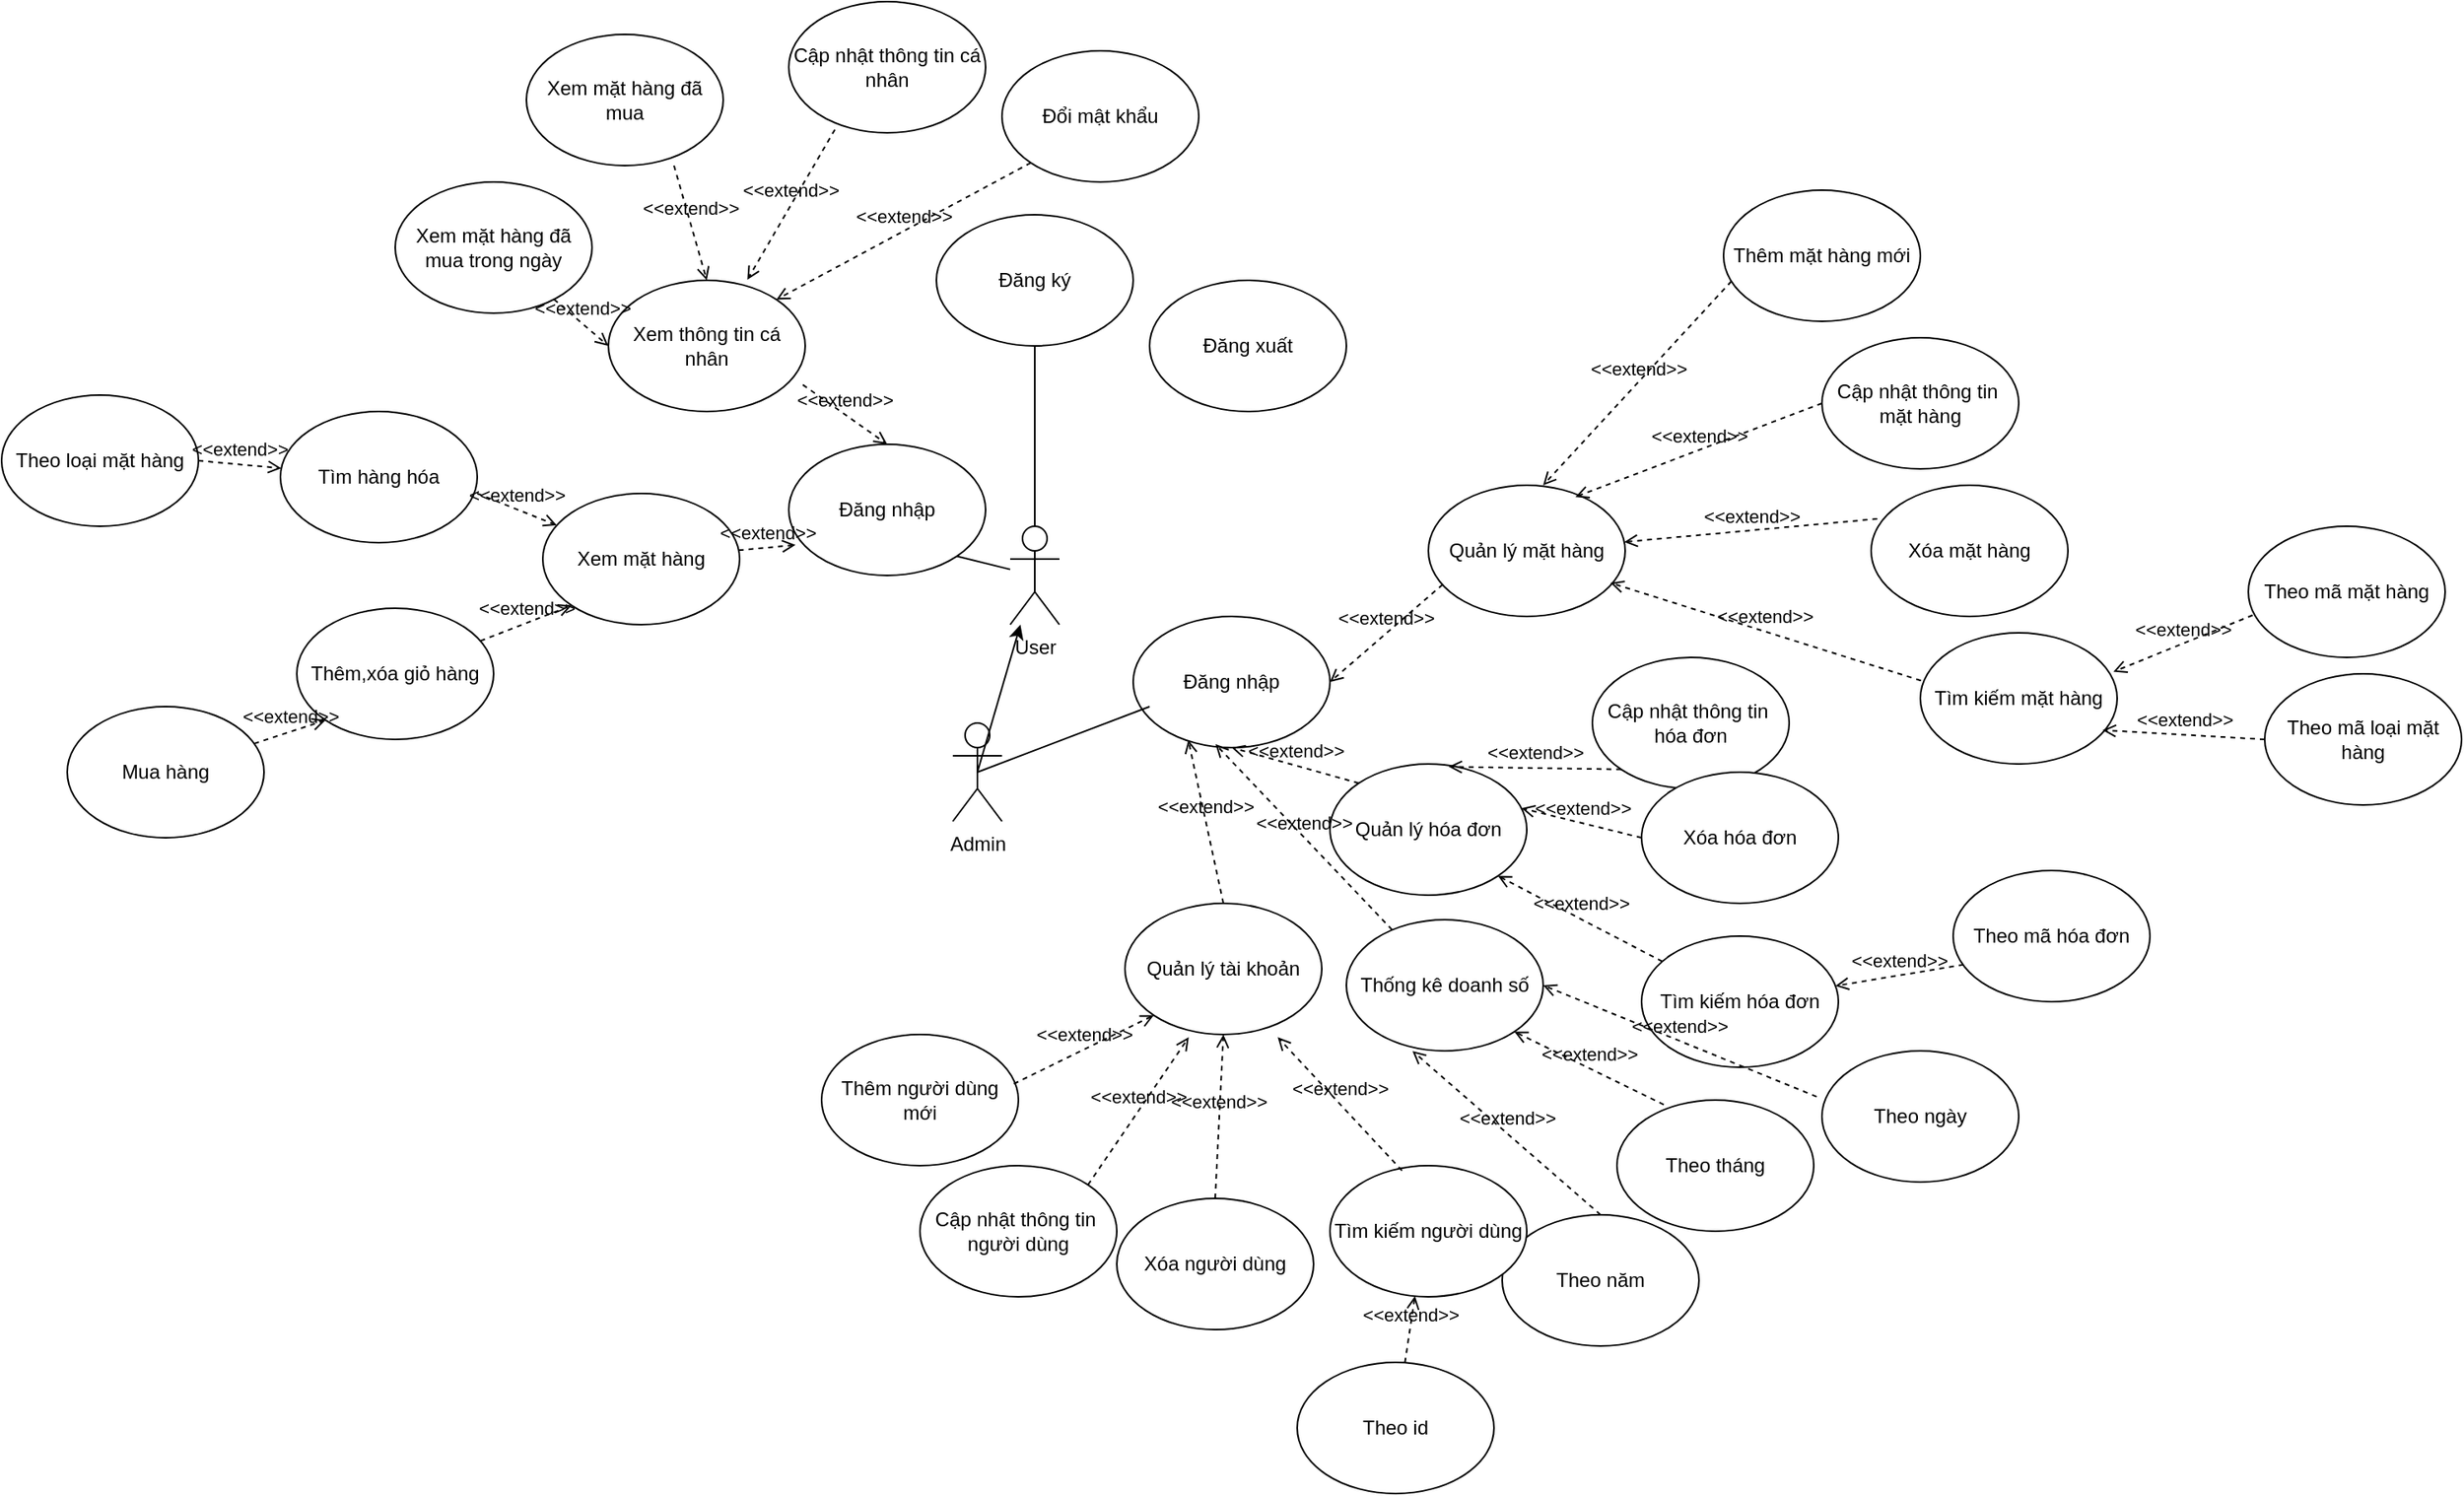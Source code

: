 <mxfile version="24.7.1" type="google">
  <diagram name="Trang-1" id="83mvzrKIz5PRBnbq33DL">
    <mxGraphModel dx="2327" dy="589" grid="1" gridSize="10" guides="1" tooltips="1" connect="1" arrows="1" fold="1" page="1" pageScale="1" pageWidth="850" pageHeight="1100" math="0" shadow="0">
      <root>
        <mxCell id="0" />
        <mxCell id="1" parent="0" />
        <mxCell id="FAh-kvA47AFRfLa0lMMF-1" value="Admin" style="shape=umlActor;verticalLabelPosition=bottom;verticalAlign=top;html=1;outlineConnect=0;" parent="1" vertex="1">
          <mxGeometry x="330" y="460" width="30" height="60" as="geometry" />
        </mxCell>
        <mxCell id="FAh-kvA47AFRfLa0lMMF-2" value="User" style="shape=umlActor;verticalLabelPosition=bottom;verticalAlign=top;html=1;outlineConnect=0;" parent="1" vertex="1">
          <mxGeometry x="365" y="340" width="30" height="60" as="geometry" />
        </mxCell>
        <mxCell id="FAh-kvA47AFRfLa0lMMF-5" value="Đăng ký" style="ellipse;whiteSpace=wrap;html=1;" parent="1" vertex="1">
          <mxGeometry x="320" y="150" width="120" height="80" as="geometry" />
        </mxCell>
        <mxCell id="FAh-kvA47AFRfLa0lMMF-6" value="Đăng nhập" style="ellipse;whiteSpace=wrap;html=1;" parent="1" vertex="1">
          <mxGeometry x="230" y="290" width="120" height="80" as="geometry" />
        </mxCell>
        <mxCell id="FAh-kvA47AFRfLa0lMMF-7" value="Xem mặt hàng" style="ellipse;whiteSpace=wrap;html=1;" parent="1" vertex="1">
          <mxGeometry x="80" y="320" width="120" height="80" as="geometry" />
        </mxCell>
        <mxCell id="FAh-kvA47AFRfLa0lMMF-8" value="Mua hàng" style="ellipse;whiteSpace=wrap;html=1;" parent="1" vertex="1">
          <mxGeometry x="-210" y="450" width="120" height="80" as="geometry" />
        </mxCell>
        <mxCell id="FAh-kvA47AFRfLa0lMMF-9" value="Tìm hàng hóa" style="ellipse;whiteSpace=wrap;html=1;" parent="1" vertex="1">
          <mxGeometry x="-80" y="270" width="120" height="80" as="geometry" />
        </mxCell>
        <mxCell id="FAh-kvA47AFRfLa0lMMF-10" value="Theo loại mặt hàng" style="ellipse;whiteSpace=wrap;html=1;" parent="1" vertex="1">
          <mxGeometry x="-250" y="260" width="120" height="80" as="geometry" />
        </mxCell>
        <mxCell id="FAh-kvA47AFRfLa0lMMF-12" value="Thêm,xóa giỏ hàng" style="ellipse;whiteSpace=wrap;html=1;" parent="1" vertex="1">
          <mxGeometry x="-70" y="390" width="120" height="80" as="geometry" />
        </mxCell>
        <mxCell id="FAh-kvA47AFRfLa0lMMF-13" value="Xem thông tin cá nhân" style="ellipse;whiteSpace=wrap;html=1;" parent="1" vertex="1">
          <mxGeometry x="120" y="190" width="120" height="80" as="geometry" />
        </mxCell>
        <mxCell id="FAh-kvA47AFRfLa0lMMF-14" value="Cập nhật thông tin cá nhân" style="ellipse;whiteSpace=wrap;html=1;" parent="1" vertex="1">
          <mxGeometry x="230" y="20" width="120" height="80" as="geometry" />
        </mxCell>
        <mxCell id="FAh-kvA47AFRfLa0lMMF-15" value="Xem mặt hàng đã mua" style="ellipse;whiteSpace=wrap;html=1;" parent="1" vertex="1">
          <mxGeometry x="70" y="40" width="120" height="80" as="geometry" />
        </mxCell>
        <mxCell id="FAh-kvA47AFRfLa0lMMF-16" value="Xem mặt hàng đã mua trong ngày" style="ellipse;whiteSpace=wrap;html=1;" parent="1" vertex="1">
          <mxGeometry x="-10" y="130" width="120" height="80" as="geometry" />
        </mxCell>
        <mxCell id="FAh-kvA47AFRfLa0lMMF-17" value="Đổi mật khẩu" style="ellipse;whiteSpace=wrap;html=1;" parent="1" vertex="1">
          <mxGeometry x="360" y="50" width="120" height="80" as="geometry" />
        </mxCell>
        <mxCell id="FAh-kvA47AFRfLa0lMMF-19" value="Quản lý mặt hàng" style="ellipse;whiteSpace=wrap;html=1;" parent="1" vertex="1">
          <mxGeometry x="620" y="315" width="120" height="80" as="geometry" />
        </mxCell>
        <mxCell id="FAh-kvA47AFRfLa0lMMF-20" value="Quản lý hóa đơn" style="ellipse;whiteSpace=wrap;html=1;" parent="1" vertex="1">
          <mxGeometry x="560" y="485" width="120" height="80" as="geometry" />
        </mxCell>
        <mxCell id="FAh-kvA47AFRfLa0lMMF-21" value="Đăng xuất" style="ellipse;whiteSpace=wrap;html=1;" parent="1" vertex="1">
          <mxGeometry x="450" y="190" width="120" height="80" as="geometry" />
        </mxCell>
        <mxCell id="FAh-kvA47AFRfLa0lMMF-22" value="Quản lý tài khoản" style="ellipse;whiteSpace=wrap;html=1;" parent="1" vertex="1">
          <mxGeometry x="435" y="570" width="120" height="80" as="geometry" />
        </mxCell>
        <mxCell id="FAh-kvA47AFRfLa0lMMF-24" value="Thêm mặt hàng mới" style="ellipse;whiteSpace=wrap;html=1;" parent="1" vertex="1">
          <mxGeometry x="800" y="135" width="120" height="80" as="geometry" />
        </mxCell>
        <mxCell id="FAh-kvA47AFRfLa0lMMF-25" value="Cập nhật thông tin&amp;nbsp; mặt hàng" style="ellipse;whiteSpace=wrap;html=1;" parent="1" vertex="1">
          <mxGeometry x="860" y="225" width="120" height="80" as="geometry" />
        </mxCell>
        <mxCell id="FAh-kvA47AFRfLa0lMMF-26" value="Xóa mặt hàng" style="ellipse;whiteSpace=wrap;html=1;" parent="1" vertex="1">
          <mxGeometry x="890" y="315" width="120" height="80" as="geometry" />
        </mxCell>
        <mxCell id="FAh-kvA47AFRfLa0lMMF-27" value="Tìm kiếm mặt hàng" style="ellipse;whiteSpace=wrap;html=1;" parent="1" vertex="1">
          <mxGeometry x="920" y="405" width="120" height="80" as="geometry" />
        </mxCell>
        <mxCell id="FAh-kvA47AFRfLa0lMMF-28" value="Theo mã mặt hàng" style="ellipse;whiteSpace=wrap;html=1;" parent="1" vertex="1">
          <mxGeometry x="1120" y="340" width="120" height="80" as="geometry" />
        </mxCell>
        <mxCell id="FAh-kvA47AFRfLa0lMMF-29" value="Cập nhật thông tin&amp;nbsp; hóa đơn" style="ellipse;whiteSpace=wrap;html=1;" parent="1" vertex="1">
          <mxGeometry x="720" y="420" width="120" height="80" as="geometry" />
        </mxCell>
        <mxCell id="FAh-kvA47AFRfLa0lMMF-30" value="Xóa hóa đơn" style="ellipse;whiteSpace=wrap;html=1;" parent="1" vertex="1">
          <mxGeometry x="750" y="490" width="120" height="80" as="geometry" />
        </mxCell>
        <mxCell id="FAh-kvA47AFRfLa0lMMF-31" value="Tìm kiếm hóa đơn" style="ellipse;whiteSpace=wrap;html=1;" parent="1" vertex="1">
          <mxGeometry x="750" y="590" width="120" height="80" as="geometry" />
        </mxCell>
        <mxCell id="FAh-kvA47AFRfLa0lMMF-32" value="Theo mã hóa đơn" style="ellipse;whiteSpace=wrap;html=1;" parent="1" vertex="1">
          <mxGeometry x="940" y="550" width="120" height="80" as="geometry" />
        </mxCell>
        <mxCell id="FAh-kvA47AFRfLa0lMMF-33" value="Thống kê doanh số" style="ellipse;whiteSpace=wrap;html=1;" parent="1" vertex="1">
          <mxGeometry x="570" y="580" width="120" height="80" as="geometry" />
        </mxCell>
        <mxCell id="FAh-kvA47AFRfLa0lMMF-34" value="Theo ngày&lt;span style=&quot;color: rgba(0, 0, 0, 0); font-family: monospace; font-size: 0px; text-align: start; text-wrap: nowrap;&quot;&gt;%3CmxGraphModel%3E%3Croot%3E%3CmxCell%20id%3D%220%22%2F%3E%3CmxCell%20id%3D%221%22%20parent%3D%220%22%2F%3E%3CmxCell%20id%3D%222%22%20value%3D%22Th%E1%BB%91ng%20k%C3%AA%20doanh%20s%E1%BB%91%22%20style%3D%22ellipse%3BwhiteSpace%3Dwrap%3Bhtml%3D1%3B%22%20vertex%3D%221%22%20parent%3D%221%22%3E%3CmxGeometry%20x%3D%22650%22%20y%3D%22690%22%20width%3D%22120%22%20height%3D%2280%22%20as%3D%22geometry%22%2F%3E%3C%2FmxCell%3E%3C%2Froot%3E%3C%2FmxGraphModel%3E&lt;/span&gt;" style="ellipse;whiteSpace=wrap;html=1;" parent="1" vertex="1">
          <mxGeometry x="860" y="660" width="120" height="80" as="geometry" />
        </mxCell>
        <mxCell id="FAh-kvA47AFRfLa0lMMF-35" value="Theo tháng&lt;span style=&quot;color: rgba(0, 0, 0, 0); font-family: monospace; font-size: 0px; text-align: start; text-wrap: nowrap;&quot;&gt;%3CmxGraphModel%3E%3Croot%3E%3CmxCell%20id%3D%220%22%2F%3E%3CmxCell%20id%3D%221%22%20parent%3D%220%22%2F%3E%3CmxCell%20id%3D%222%22%20value%3D%22Th%E1%BB%91ng%20k%C3%AA%20doanh%20s%E1%BB%91%22%20style%3D%22ellipse%3BwhiteSpace%3Dwrap%3Bhtml%3D1%3B%22%20vertex%3D%221%22%20parent%3D%221%22%3E%3CmxGeometry%20x%3D%22650%22%20y%3D%22690%22%20width%3D%22120%22%20height%3D%2280%22%20as%3D%22geometry%22%2F%3E%3C%2FmxCell%3E%3C%2Froot%3E%3C%2FmxGraphModel%3&lt;/span&gt;" style="ellipse;whiteSpace=wrap;html=1;" parent="1" vertex="1">
          <mxGeometry x="735" y="690" width="120" height="80" as="geometry" />
        </mxCell>
        <mxCell id="FAh-kvA47AFRfLa0lMMF-36" value="Theo năm&lt;span style=&quot;color: rgba(0, 0, 0, 0); font-family: monospace; font-size: 0px; text-align: start; text-wrap: nowrap;&quot;&gt;%3CmxGraphModel%3E%3Croot%3E%3CmxCell%20id%3D%220%22%2F%3E%3CmxCell%20id%3D%221%22%20parent%3D%220%22%2F%3E%3CmxCell%20id%3D%222%22%20value%3D%22Th%E1%BB%91ng%20k%C3%AA%20doanh%20s%E1%BB%91%22%20style%3D%22ellipse%3BwhiteSpace%3Dwrap%3Bhtml%3D1%3B%22%20vertex%3D%221%22%20parent%3D%221%22%3E%3CmxGeometry%20x%3D%22650%22%20y%3D%22690%22%20width%3D%22120%22%20height%3D%2280%22%20as%3D%22geometry%22%2F%3E%3C%2FmxCell%3E%3C%2Froot%3E%3C%2FmxGraphModel&lt;/span&gt;" style="ellipse;whiteSpace=wrap;html=1;" parent="1" vertex="1">
          <mxGeometry x="665" y="760" width="120" height="80" as="geometry" />
        </mxCell>
        <mxCell id="FAh-kvA47AFRfLa0lMMF-37" value="Thêm người dùng mới" style="ellipse;whiteSpace=wrap;html=1;" parent="1" vertex="1">
          <mxGeometry x="250" y="650" width="120" height="80" as="geometry" />
        </mxCell>
        <mxCell id="FAh-kvA47AFRfLa0lMMF-38" value="Cập nhật thông tin&amp;nbsp; người dùng" style="ellipse;whiteSpace=wrap;html=1;" parent="1" vertex="1">
          <mxGeometry x="310" y="730" width="120" height="80" as="geometry" />
        </mxCell>
        <mxCell id="FAh-kvA47AFRfLa0lMMF-39" value="Xóa người dùng" style="ellipse;whiteSpace=wrap;html=1;" parent="1" vertex="1">
          <mxGeometry x="430" y="750" width="120" height="80" as="geometry" />
        </mxCell>
        <mxCell id="FAh-kvA47AFRfLa0lMMF-40" value="Tìm kiếm người dùng" style="ellipse;whiteSpace=wrap;html=1;" parent="1" vertex="1">
          <mxGeometry x="560" y="730" width="120" height="80" as="geometry" />
        </mxCell>
        <mxCell id="FAh-kvA47AFRfLa0lMMF-41" value="Theo id" style="ellipse;whiteSpace=wrap;html=1;" parent="1" vertex="1">
          <mxGeometry x="540" y="850" width="120" height="80" as="geometry" />
        </mxCell>
        <mxCell id="FAh-kvA47AFRfLa0lMMF-42" value="" style="endArrow=classic;html=1;rounded=0;exitX=0.5;exitY=0.5;exitDx=0;exitDy=0;exitPerimeter=0;" parent="1" source="FAh-kvA47AFRfLa0lMMF-1" target="FAh-kvA47AFRfLa0lMMF-2" edge="1">
          <mxGeometry width="50" height="50" relative="1" as="geometry">
            <mxPoint x="450" y="490" as="sourcePoint" />
            <mxPoint x="305" y="410" as="targetPoint" />
          </mxGeometry>
        </mxCell>
        <mxCell id="FAh-kvA47AFRfLa0lMMF-43" value="Đăng nhập" style="ellipse;whiteSpace=wrap;html=1;" parent="1" vertex="1">
          <mxGeometry x="440" y="395" width="120" height="80" as="geometry" />
        </mxCell>
        <mxCell id="FAh-kvA47AFRfLa0lMMF-45" value="" style="endArrow=none;html=1;rounded=0;exitX=0.5;exitY=0.5;exitDx=0;exitDy=0;exitPerimeter=0;" parent="1" source="FAh-kvA47AFRfLa0lMMF-1" edge="1">
          <mxGeometry width="50" height="50" relative="1" as="geometry">
            <mxPoint x="400" y="500" as="sourcePoint" />
            <mxPoint x="450" y="450" as="targetPoint" />
          </mxGeometry>
        </mxCell>
        <mxCell id="FAh-kvA47AFRfLa0lMMF-47" value="&amp;lt;&amp;lt;extend&amp;gt;&amp;gt;" style="html=1;verticalAlign=bottom;labelBackgroundColor=none;endArrow=open;endFill=0;dashed=1;rounded=0;exitX=0.5;exitY=0;exitDx=0;exitDy=0;entryX=0.28;entryY=0.942;entryDx=0;entryDy=0;entryPerimeter=0;" parent="1" source="FAh-kvA47AFRfLa0lMMF-22" target="FAh-kvA47AFRfLa0lMMF-43" edge="1">
          <mxGeometry width="160" relative="1" as="geometry">
            <mxPoint x="380" y="550" as="sourcePoint" />
            <mxPoint x="480" y="480" as="targetPoint" />
          </mxGeometry>
        </mxCell>
        <mxCell id="FAh-kvA47AFRfLa0lMMF-48" value="&amp;lt;&amp;lt;extend&amp;gt;&amp;gt;" style="html=1;verticalAlign=bottom;labelBackgroundColor=none;endArrow=open;endFill=0;dashed=1;rounded=0;exitX=0;exitY=0;exitDx=0;exitDy=0;entryX=0.5;entryY=1;entryDx=0;entryDy=0;" parent="1" source="FAh-kvA47AFRfLa0lMMF-20" target="FAh-kvA47AFRfLa0lMMF-43" edge="1">
          <mxGeometry width="160" relative="1" as="geometry">
            <mxPoint x="531" y="570" as="sourcePoint" />
            <mxPoint x="580" y="460" as="targetPoint" />
          </mxGeometry>
        </mxCell>
        <mxCell id="FAh-kvA47AFRfLa0lMMF-49" value="&amp;lt;&amp;lt;extend&amp;gt;&amp;gt;" style="html=1;verticalAlign=bottom;labelBackgroundColor=none;endArrow=open;endFill=0;dashed=1;rounded=0;exitX=0.073;exitY=0.756;exitDx=0;exitDy=0;entryX=1;entryY=0.5;entryDx=0;entryDy=0;exitPerimeter=0;" parent="1" source="FAh-kvA47AFRfLa0lMMF-19" target="FAh-kvA47AFRfLa0lMMF-43" edge="1">
          <mxGeometry width="160" relative="1" as="geometry">
            <mxPoint x="660" y="507" as="sourcePoint" />
            <mxPoint x="582" y="430" as="targetPoint" />
          </mxGeometry>
        </mxCell>
        <mxCell id="FAh-kvA47AFRfLa0lMMF-50" value="&amp;lt;&amp;lt;extend&amp;gt;&amp;gt;" style="html=1;verticalAlign=bottom;labelBackgroundColor=none;endArrow=open;endFill=0;dashed=1;rounded=0;exitX=0.04;exitY=0.694;exitDx=0;exitDy=0;entryX=0.583;entryY=0;entryDx=0;entryDy=0;exitPerimeter=0;entryPerimeter=0;" parent="1" source="FAh-kvA47AFRfLa0lMMF-24" target="FAh-kvA47AFRfLa0lMMF-19" edge="1">
          <mxGeometry width="160" relative="1" as="geometry">
            <mxPoint x="750" y="255" as="sourcePoint" />
            <mxPoint x="681" y="315" as="targetPoint" />
          </mxGeometry>
        </mxCell>
        <mxCell id="FAh-kvA47AFRfLa0lMMF-51" value="&amp;lt;&amp;lt;extend&amp;gt;&amp;gt;" style="html=1;verticalAlign=bottom;labelBackgroundColor=none;endArrow=open;endFill=0;dashed=1;rounded=0;exitX=0;exitY=0.5;exitDx=0;exitDy=0;entryX=0.747;entryY=0.089;entryDx=0;entryDy=0;entryPerimeter=0;" parent="1" source="FAh-kvA47AFRfLa0lMMF-25" target="FAh-kvA47AFRfLa0lMMF-19" edge="1">
          <mxGeometry width="160" relative="1" as="geometry">
            <mxPoint x="789" y="265" as="sourcePoint" />
            <mxPoint x="720" y="325" as="targetPoint" />
          </mxGeometry>
        </mxCell>
        <mxCell id="FAh-kvA47AFRfLa0lMMF-52" value="&amp;lt;&amp;lt;extend&amp;gt;&amp;gt;" style="html=1;verticalAlign=bottom;labelBackgroundColor=none;endArrow=open;endFill=0;dashed=1;rounded=0;exitX=0.022;exitY=0.678;exitDx=0;exitDy=0;entryX=0.981;entryY=0.297;entryDx=0;entryDy=0;exitPerimeter=0;entryPerimeter=0;" parent="1" source="FAh-kvA47AFRfLa0lMMF-28" target="FAh-kvA47AFRfLa0lMMF-27" edge="1">
          <mxGeometry width="160" relative="1" as="geometry">
            <mxPoint x="1109" y="345" as="sourcePoint" />
            <mxPoint x="1040" y="405" as="targetPoint" />
          </mxGeometry>
        </mxCell>
        <mxCell id="FAh-kvA47AFRfLa0lMMF-53" value="&amp;lt;&amp;lt;extend&amp;gt;&amp;gt;" style="html=1;verticalAlign=bottom;labelBackgroundColor=none;endArrow=open;endFill=0;dashed=1;rounded=0;exitX=0.031;exitY=0.256;exitDx=0;exitDy=0;exitPerimeter=0;" parent="1" source="FAh-kvA47AFRfLa0lMMF-26" target="FAh-kvA47AFRfLa0lMMF-19" edge="1">
          <mxGeometry width="160" relative="1" as="geometry">
            <mxPoint x="809" y="285" as="sourcePoint" />
            <mxPoint x="740" y="345" as="targetPoint" />
          </mxGeometry>
        </mxCell>
        <mxCell id="FAh-kvA47AFRfLa0lMMF-54" value="&amp;lt;&amp;lt;extend&amp;gt;&amp;gt;" style="html=1;verticalAlign=bottom;labelBackgroundColor=none;endArrow=open;endFill=0;dashed=1;rounded=0;exitX=0.003;exitY=0.364;exitDx=0;exitDy=0;entryX=0.925;entryY=0.744;entryDx=0;entryDy=0;exitPerimeter=0;entryPerimeter=0;" parent="1" source="FAh-kvA47AFRfLa0lMMF-27" target="FAh-kvA47AFRfLa0lMMF-19" edge="1">
          <mxGeometry width="160" relative="1" as="geometry">
            <mxPoint x="809" y="340" as="sourcePoint" />
            <mxPoint x="740" y="400" as="targetPoint" />
          </mxGeometry>
        </mxCell>
        <mxCell id="FAh-kvA47AFRfLa0lMMF-55" value="&amp;lt;&amp;lt;extend&amp;gt;&amp;gt;" style="html=1;verticalAlign=bottom;labelBackgroundColor=none;endArrow=open;endFill=0;dashed=1;rounded=0;entryX=0.418;entryY=0.974;entryDx=0;entryDy=0;entryPerimeter=0;" parent="1" source="FAh-kvA47AFRfLa0lMMF-33" target="FAh-kvA47AFRfLa0lMMF-43" edge="1">
          <mxGeometry width="160" relative="1" as="geometry">
            <mxPoint x="555" y="610" as="sourcePoint" />
            <mxPoint x="666" y="630" as="targetPoint" />
          </mxGeometry>
        </mxCell>
        <mxCell id="FAh-kvA47AFRfLa0lMMF-56" value="&amp;lt;&amp;lt;extend&amp;gt;&amp;gt;" style="html=1;verticalAlign=bottom;labelBackgroundColor=none;endArrow=open;endFill=0;dashed=1;rounded=0;entryX=1;entryY=1;entryDx=0;entryDy=0;" parent="1" source="FAh-kvA47AFRfLa0lMMF-31" target="FAh-kvA47AFRfLa0lMMF-20" edge="1">
          <mxGeometry width="160" relative="1" as="geometry">
            <mxPoint x="720" y="654.5" as="sourcePoint" />
            <mxPoint x="688" y="585.5" as="targetPoint" />
          </mxGeometry>
        </mxCell>
        <mxCell id="FAh-kvA47AFRfLa0lMMF-57" value="&amp;lt;&amp;lt;extend&amp;gt;&amp;gt;" style="html=1;verticalAlign=bottom;labelBackgroundColor=none;endArrow=open;endFill=0;dashed=1;rounded=0;entryX=0.973;entryY=0.337;entryDx=0;entryDy=0;exitX=0;exitY=0.5;exitDx=0;exitDy=0;entryPerimeter=0;" parent="1" source="FAh-kvA47AFRfLa0lMMF-30" target="FAh-kvA47AFRfLa0lMMF-20" edge="1">
          <mxGeometry width="160" relative="1" as="geometry">
            <mxPoint x="690" y="559" as="sourcePoint" />
            <mxPoint x="658" y="490" as="targetPoint" />
          </mxGeometry>
        </mxCell>
        <mxCell id="FAh-kvA47AFRfLa0lMMF-58" value="&amp;lt;&amp;lt;extend&amp;gt;&amp;gt;" style="html=1;verticalAlign=bottom;labelBackgroundColor=none;endArrow=open;endFill=0;dashed=1;rounded=0;entryX=0.603;entryY=0.021;entryDx=0;entryDy=0;entryPerimeter=0;exitX=0;exitY=1;exitDx=0;exitDy=0;" parent="1" source="FAh-kvA47AFRfLa0lMMF-29" target="FAh-kvA47AFRfLa0lMMF-20" edge="1">
          <mxGeometry width="160" relative="1" as="geometry">
            <mxPoint x="663" y="580" as="sourcePoint" />
            <mxPoint x="631" y="511" as="targetPoint" />
            <Array as="points" />
          </mxGeometry>
        </mxCell>
        <mxCell id="FAh-kvA47AFRfLa0lMMF-59" value="&amp;lt;&amp;lt;extend&amp;gt;&amp;gt;" style="html=1;verticalAlign=bottom;labelBackgroundColor=none;endArrow=open;endFill=0;dashed=1;rounded=0;exitX=0.053;exitY=0.718;exitDx=0;exitDy=0;exitPerimeter=0;" parent="1" source="FAh-kvA47AFRfLa0lMMF-32" target="FAh-kvA47AFRfLa0lMMF-31" edge="1">
          <mxGeometry width="160" relative="1" as="geometry">
            <mxPoint x="970" y="730" as="sourcePoint" />
            <mxPoint x="1130" y="730" as="targetPoint" />
          </mxGeometry>
        </mxCell>
        <mxCell id="FAh-kvA47AFRfLa0lMMF-60" value="&amp;lt;&amp;lt;extend&amp;gt;&amp;gt;" style="html=1;verticalAlign=bottom;labelBackgroundColor=none;endArrow=open;endFill=0;dashed=1;rounded=0;exitX=0.238;exitY=0.035;exitDx=0;exitDy=0;exitPerimeter=0;entryX=1;entryY=1;entryDx=0;entryDy=0;" parent="1" source="FAh-kvA47AFRfLa0lMMF-35" target="FAh-kvA47AFRfLa0lMMF-33" edge="1">
          <mxGeometry width="160" relative="1" as="geometry">
            <mxPoint x="841" y="730" as="sourcePoint" />
            <mxPoint x="755" y="738" as="targetPoint" />
          </mxGeometry>
        </mxCell>
        <mxCell id="FAh-kvA47AFRfLa0lMMF-61" value="&amp;lt;&amp;lt;extend&amp;gt;&amp;gt;" style="html=1;verticalAlign=bottom;labelBackgroundColor=none;endArrow=open;endFill=0;dashed=1;rounded=0;exitX=-0.027;exitY=0.349;exitDx=0;exitDy=0;exitPerimeter=0;entryX=1;entryY=0.5;entryDx=0;entryDy=0;" parent="1" source="FAh-kvA47AFRfLa0lMMF-34" target="FAh-kvA47AFRfLa0lMMF-33" edge="1">
          <mxGeometry width="160" relative="1" as="geometry">
            <mxPoint x="871" y="676" as="sourcePoint" />
            <mxPoint x="785" y="684" as="targetPoint" />
          </mxGeometry>
        </mxCell>
        <mxCell id="FAh-kvA47AFRfLa0lMMF-62" value="&amp;lt;&amp;lt;extend&amp;gt;&amp;gt;" style="html=1;verticalAlign=bottom;labelBackgroundColor=none;endArrow=open;endFill=0;dashed=1;rounded=0;exitX=0.5;exitY=0;exitDx=0;exitDy=0;entryX=0.336;entryY=1.001;entryDx=0;entryDy=0;entryPerimeter=0;" parent="1" source="FAh-kvA47AFRfLa0lMMF-36" target="FAh-kvA47AFRfLa0lMMF-33" edge="1">
          <mxGeometry width="160" relative="1" as="geometry">
            <mxPoint x="745" y="772" as="sourcePoint" />
            <mxPoint x="659" y="780" as="targetPoint" />
          </mxGeometry>
        </mxCell>
        <mxCell id="FAh-kvA47AFRfLa0lMMF-64" value="&amp;lt;&amp;lt;extend&amp;gt;&amp;gt;" style="html=1;verticalAlign=bottom;labelBackgroundColor=none;endArrow=open;endFill=0;dashed=1;rounded=0;exitX=0.977;exitY=0.376;exitDx=0;exitDy=0;exitPerimeter=0;entryX=0;entryY=1;entryDx=0;entryDy=0;" parent="1" source="FAh-kvA47AFRfLa0lMMF-37" target="FAh-kvA47AFRfLa0lMMF-22" edge="1">
          <mxGeometry width="160" relative="1" as="geometry">
            <mxPoint x="400" y="700" as="sourcePoint" />
            <mxPoint x="560" y="700" as="targetPoint" />
          </mxGeometry>
        </mxCell>
        <mxCell id="FAh-kvA47AFRfLa0lMMF-65" value="&amp;lt;&amp;lt;extend&amp;gt;&amp;gt;" style="html=1;verticalAlign=bottom;labelBackgroundColor=none;endArrow=open;endFill=0;dashed=1;rounded=0;exitX=1;exitY=0;exitDx=0;exitDy=0;entryX=0.324;entryY=1.021;entryDx=0;entryDy=0;entryPerimeter=0;" parent="1" source="FAh-kvA47AFRfLa0lMMF-38" target="FAh-kvA47AFRfLa0lMMF-22" edge="1">
          <mxGeometry width="160" relative="1" as="geometry">
            <mxPoint x="440" y="720" as="sourcePoint" />
            <mxPoint x="600" y="720" as="targetPoint" />
          </mxGeometry>
        </mxCell>
        <mxCell id="FAh-kvA47AFRfLa0lMMF-66" value="&amp;lt;&amp;lt;extend&amp;gt;&amp;gt;" style="html=1;verticalAlign=bottom;labelBackgroundColor=none;endArrow=open;endFill=0;dashed=1;rounded=0;exitX=0.5;exitY=0;exitDx=0;exitDy=0;entryX=0.5;entryY=1;entryDx=0;entryDy=0;" parent="1" source="FAh-kvA47AFRfLa0lMMF-39" target="FAh-kvA47AFRfLa0lMMF-22" edge="1">
          <mxGeometry width="160" relative="1" as="geometry">
            <mxPoint x="510" y="700" as="sourcePoint" />
            <mxPoint x="670" y="700" as="targetPoint" />
          </mxGeometry>
        </mxCell>
        <mxCell id="FAh-kvA47AFRfLa0lMMF-67" value="&amp;lt;&amp;lt;extend&amp;gt;&amp;gt;" style="html=1;verticalAlign=bottom;labelBackgroundColor=none;endArrow=open;endFill=0;dashed=1;rounded=0;exitX=0.366;exitY=0.038;exitDx=0;exitDy=0;exitPerimeter=0;entryX=0.776;entryY=1.021;entryDx=0;entryDy=0;entryPerimeter=0;" parent="1" source="FAh-kvA47AFRfLa0lMMF-40" target="FAh-kvA47AFRfLa0lMMF-22" edge="1">
          <mxGeometry width="160" relative="1" as="geometry">
            <mxPoint x="540" y="720" as="sourcePoint" />
            <mxPoint x="700" y="720" as="targetPoint" />
          </mxGeometry>
        </mxCell>
        <mxCell id="FAh-kvA47AFRfLa0lMMF-68" value="&amp;lt;&amp;lt;extend&amp;gt;&amp;gt;" style="html=1;verticalAlign=bottom;labelBackgroundColor=none;endArrow=open;endFill=0;dashed=1;rounded=0;entryX=0.432;entryY=0.993;entryDx=0;entryDy=0;entryPerimeter=0;" parent="1" source="FAh-kvA47AFRfLa0lMMF-41" target="FAh-kvA47AFRfLa0lMMF-40" edge="1">
          <mxGeometry width="160" relative="1" as="geometry">
            <mxPoint x="610" y="1000" as="sourcePoint" />
            <mxPoint x="770" y="1000" as="targetPoint" />
          </mxGeometry>
        </mxCell>
        <mxCell id="FAh-kvA47AFRfLa0lMMF-70" value="" style="endArrow=none;html=1;rounded=0;exitX=0.5;exitY=0;exitDx=0;exitDy=0;exitPerimeter=0;entryX=0.5;entryY=1;entryDx=0;entryDy=0;" parent="1" source="FAh-kvA47AFRfLa0lMMF-2" target="FAh-kvA47AFRfLa0lMMF-5" edge="1">
          <mxGeometry width="50" height="50" relative="1" as="geometry">
            <mxPoint x="360" y="320" as="sourcePoint" />
            <mxPoint x="465" y="280" as="targetPoint" />
          </mxGeometry>
        </mxCell>
        <mxCell id="FAh-kvA47AFRfLa0lMMF-71" value="" style="endArrow=none;html=1;rounded=0;entryX=1;entryY=1;entryDx=0;entryDy=0;" parent="1" source="FAh-kvA47AFRfLa0lMMF-2" target="FAh-kvA47AFRfLa0lMMF-6" edge="1">
          <mxGeometry width="50" height="50" relative="1" as="geometry">
            <mxPoint x="310" y="450" as="sourcePoint" />
            <mxPoint x="310" y="340" as="targetPoint" />
          </mxGeometry>
        </mxCell>
        <mxCell id="FAh-kvA47AFRfLa0lMMF-72" value="&amp;lt;&amp;lt;extend&amp;gt;&amp;gt;" style="html=1;verticalAlign=bottom;labelBackgroundColor=none;endArrow=open;endFill=0;dashed=1;rounded=0;exitX=0.988;exitY=0.796;exitDx=0;exitDy=0;exitPerimeter=0;entryX=0.5;entryY=0;entryDx=0;entryDy=0;" parent="1" source="FAh-kvA47AFRfLa0lMMF-13" target="FAh-kvA47AFRfLa0lMMF-6" edge="1">
          <mxGeometry width="160" relative="1" as="geometry">
            <mxPoint x="250" y="250" as="sourcePoint" />
            <mxPoint x="410" y="250" as="targetPoint" />
          </mxGeometry>
        </mxCell>
        <mxCell id="FAh-kvA47AFRfLa0lMMF-73" value="&amp;lt;&amp;lt;extend&amp;gt;&amp;gt;" style="html=1;verticalAlign=bottom;labelBackgroundColor=none;endArrow=open;endFill=0;dashed=1;rounded=0;entryX=0.034;entryY=0.768;entryDx=0;entryDy=0;entryPerimeter=0;" parent="1" source="FAh-kvA47AFRfLa0lMMF-7" target="FAh-kvA47AFRfLa0lMMF-6" edge="1">
          <mxGeometry width="160" relative="1" as="geometry">
            <mxPoint x="190" y="430" as="sourcePoint" />
            <mxPoint x="350" y="430" as="targetPoint" />
          </mxGeometry>
        </mxCell>
        <mxCell id="FAh-kvA47AFRfLa0lMMF-74" value="&amp;lt;&amp;lt;extend&amp;gt;&amp;gt;" style="html=1;verticalAlign=bottom;labelBackgroundColor=none;endArrow=open;endFill=0;dashed=1;rounded=0;entryX=0;entryY=1;entryDx=0;entryDy=0;" parent="1" source="FAh-kvA47AFRfLa0lMMF-12" target="FAh-kvA47AFRfLa0lMMF-7" edge="1">
          <mxGeometry width="160" relative="1" as="geometry">
            <mxPoint x="130" y="470" as="sourcePoint" />
            <mxPoint x="290" y="470" as="targetPoint" />
          </mxGeometry>
        </mxCell>
        <mxCell id="FAh-kvA47AFRfLa0lMMF-76" value="&amp;lt;&amp;lt;extend&amp;gt;&amp;gt;" style="html=1;verticalAlign=bottom;labelBackgroundColor=none;endArrow=open;endFill=0;dashed=1;rounded=0;" parent="1" target="FAh-kvA47AFRfLa0lMMF-7" edge="1">
          <mxGeometry width="160" relative="1" as="geometry">
            <mxPoint x="40" y="320" as="sourcePoint" />
            <mxPoint x="200" y="320" as="targetPoint" />
          </mxGeometry>
        </mxCell>
        <mxCell id="FAh-kvA47AFRfLa0lMMF-77" value="&amp;lt;&amp;lt;extend&amp;gt;&amp;gt;" style="html=1;verticalAlign=bottom;labelBackgroundColor=none;endArrow=open;endFill=0;dashed=1;rounded=0;entryX=0;entryY=1;entryDx=0;entryDy=0;" parent="1" source="FAh-kvA47AFRfLa0lMMF-8" target="FAh-kvA47AFRfLa0lMMF-12" edge="1">
          <mxGeometry width="160" relative="1" as="geometry">
            <mxPoint x="-90" y="550" as="sourcePoint" />
            <mxPoint x="70" y="550" as="targetPoint" />
          </mxGeometry>
        </mxCell>
        <mxCell id="FAh-kvA47AFRfLa0lMMF-78" value="&amp;lt;&amp;lt;extend&amp;gt;&amp;gt;" style="html=1;verticalAlign=bottom;labelBackgroundColor=none;endArrow=open;endFill=0;dashed=1;rounded=0;exitX=1;exitY=0.5;exitDx=0;exitDy=0;" parent="1" source="FAh-kvA47AFRfLa0lMMF-10" target="FAh-kvA47AFRfLa0lMMF-9" edge="1">
          <mxGeometry width="160" relative="1" as="geometry">
            <mxPoint x="-120" y="210" as="sourcePoint" />
            <mxPoint x="40" y="210" as="targetPoint" />
          </mxGeometry>
        </mxCell>
        <mxCell id="FAh-kvA47AFRfLa0lMMF-81" value="&amp;lt;&amp;lt;extend&amp;gt;&amp;gt;" style="html=1;verticalAlign=bottom;labelBackgroundColor=none;endArrow=open;endFill=0;dashed=1;rounded=0;exitX=0.75;exitY=1;exitDx=0;exitDy=0;exitPerimeter=0;entryX=0.5;entryY=0;entryDx=0;entryDy=0;" parent="1" source="FAh-kvA47AFRfLa0lMMF-15" target="FAh-kvA47AFRfLa0lMMF-13" edge="1">
          <mxGeometry width="160" relative="1" as="geometry">
            <mxPoint x="190" y="160" as="sourcePoint" />
            <mxPoint x="350" y="160" as="targetPoint" />
          </mxGeometry>
        </mxCell>
        <mxCell id="FAh-kvA47AFRfLa0lMMF-82" value="&amp;lt;&amp;lt;extend&amp;gt;&amp;gt;" style="html=1;verticalAlign=bottom;labelBackgroundColor=none;endArrow=open;endFill=0;dashed=1;rounded=0;exitX=0.234;exitY=0.976;exitDx=0;exitDy=0;exitPerimeter=0;entryX=0.706;entryY=-0.004;entryDx=0;entryDy=0;entryPerimeter=0;" parent="1" source="FAh-kvA47AFRfLa0lMMF-14" target="FAh-kvA47AFRfLa0lMMF-13" edge="1">
          <mxGeometry width="160" relative="1" as="geometry">
            <mxPoint x="170" y="130" as="sourcePoint" />
            <mxPoint x="190" y="200" as="targetPoint" />
          </mxGeometry>
        </mxCell>
        <mxCell id="FAh-kvA47AFRfLa0lMMF-83" value="&amp;lt;&amp;lt;extend&amp;gt;&amp;gt;" style="html=1;verticalAlign=bottom;labelBackgroundColor=none;endArrow=open;endFill=0;dashed=1;rounded=0;entryX=0;entryY=0.5;entryDx=0;entryDy=0;" parent="1" source="FAh-kvA47AFRfLa0lMMF-16" target="FAh-kvA47AFRfLa0lMMF-13" edge="1">
          <mxGeometry width="160" relative="1" as="geometry">
            <mxPoint x="70" y="240" as="sourcePoint" />
            <mxPoint x="230" y="240" as="targetPoint" />
          </mxGeometry>
        </mxCell>
        <mxCell id="FAh-kvA47AFRfLa0lMMF-84" value="&amp;lt;&amp;lt;extend&amp;gt;&amp;gt;" style="html=1;verticalAlign=bottom;labelBackgroundColor=none;endArrow=open;endFill=0;dashed=1;rounded=0;exitX=0;exitY=1;exitDx=0;exitDy=0;entryX=1;entryY=0;entryDx=0;entryDy=0;" parent="1" source="FAh-kvA47AFRfLa0lMMF-17" target="FAh-kvA47AFRfLa0lMMF-13" edge="1">
          <mxGeometry width="160" relative="1" as="geometry">
            <mxPoint x="-70" y="190" as="sourcePoint" />
            <mxPoint x="90" y="190" as="targetPoint" />
          </mxGeometry>
        </mxCell>
        <mxCell id="N5EXrnNk67KMVypOgR72-1" value="Theo mã loại mặt hàng" style="ellipse;whiteSpace=wrap;html=1;" vertex="1" parent="1">
          <mxGeometry x="1130" y="430" width="120" height="80" as="geometry" />
        </mxCell>
        <mxCell id="N5EXrnNk67KMVypOgR72-2" value="&amp;lt;&amp;lt;extend&amp;gt;&amp;gt;" style="html=1;verticalAlign=bottom;labelBackgroundColor=none;endArrow=open;endFill=0;dashed=1;rounded=0;exitX=0;exitY=0.5;exitDx=0;exitDy=0;entryX=0.926;entryY=0.742;entryDx=0;entryDy=0;entryPerimeter=0;" edge="1" parent="1" source="N5EXrnNk67KMVypOgR72-1" target="FAh-kvA47AFRfLa0lMMF-27">
          <mxGeometry width="160" relative="1" as="geometry">
            <mxPoint x="1120" y="420" as="sourcePoint" />
            <mxPoint x="1035" y="455" as="targetPoint" />
            <Array as="points" />
          </mxGeometry>
        </mxCell>
      </root>
    </mxGraphModel>
  </diagram>
</mxfile>
